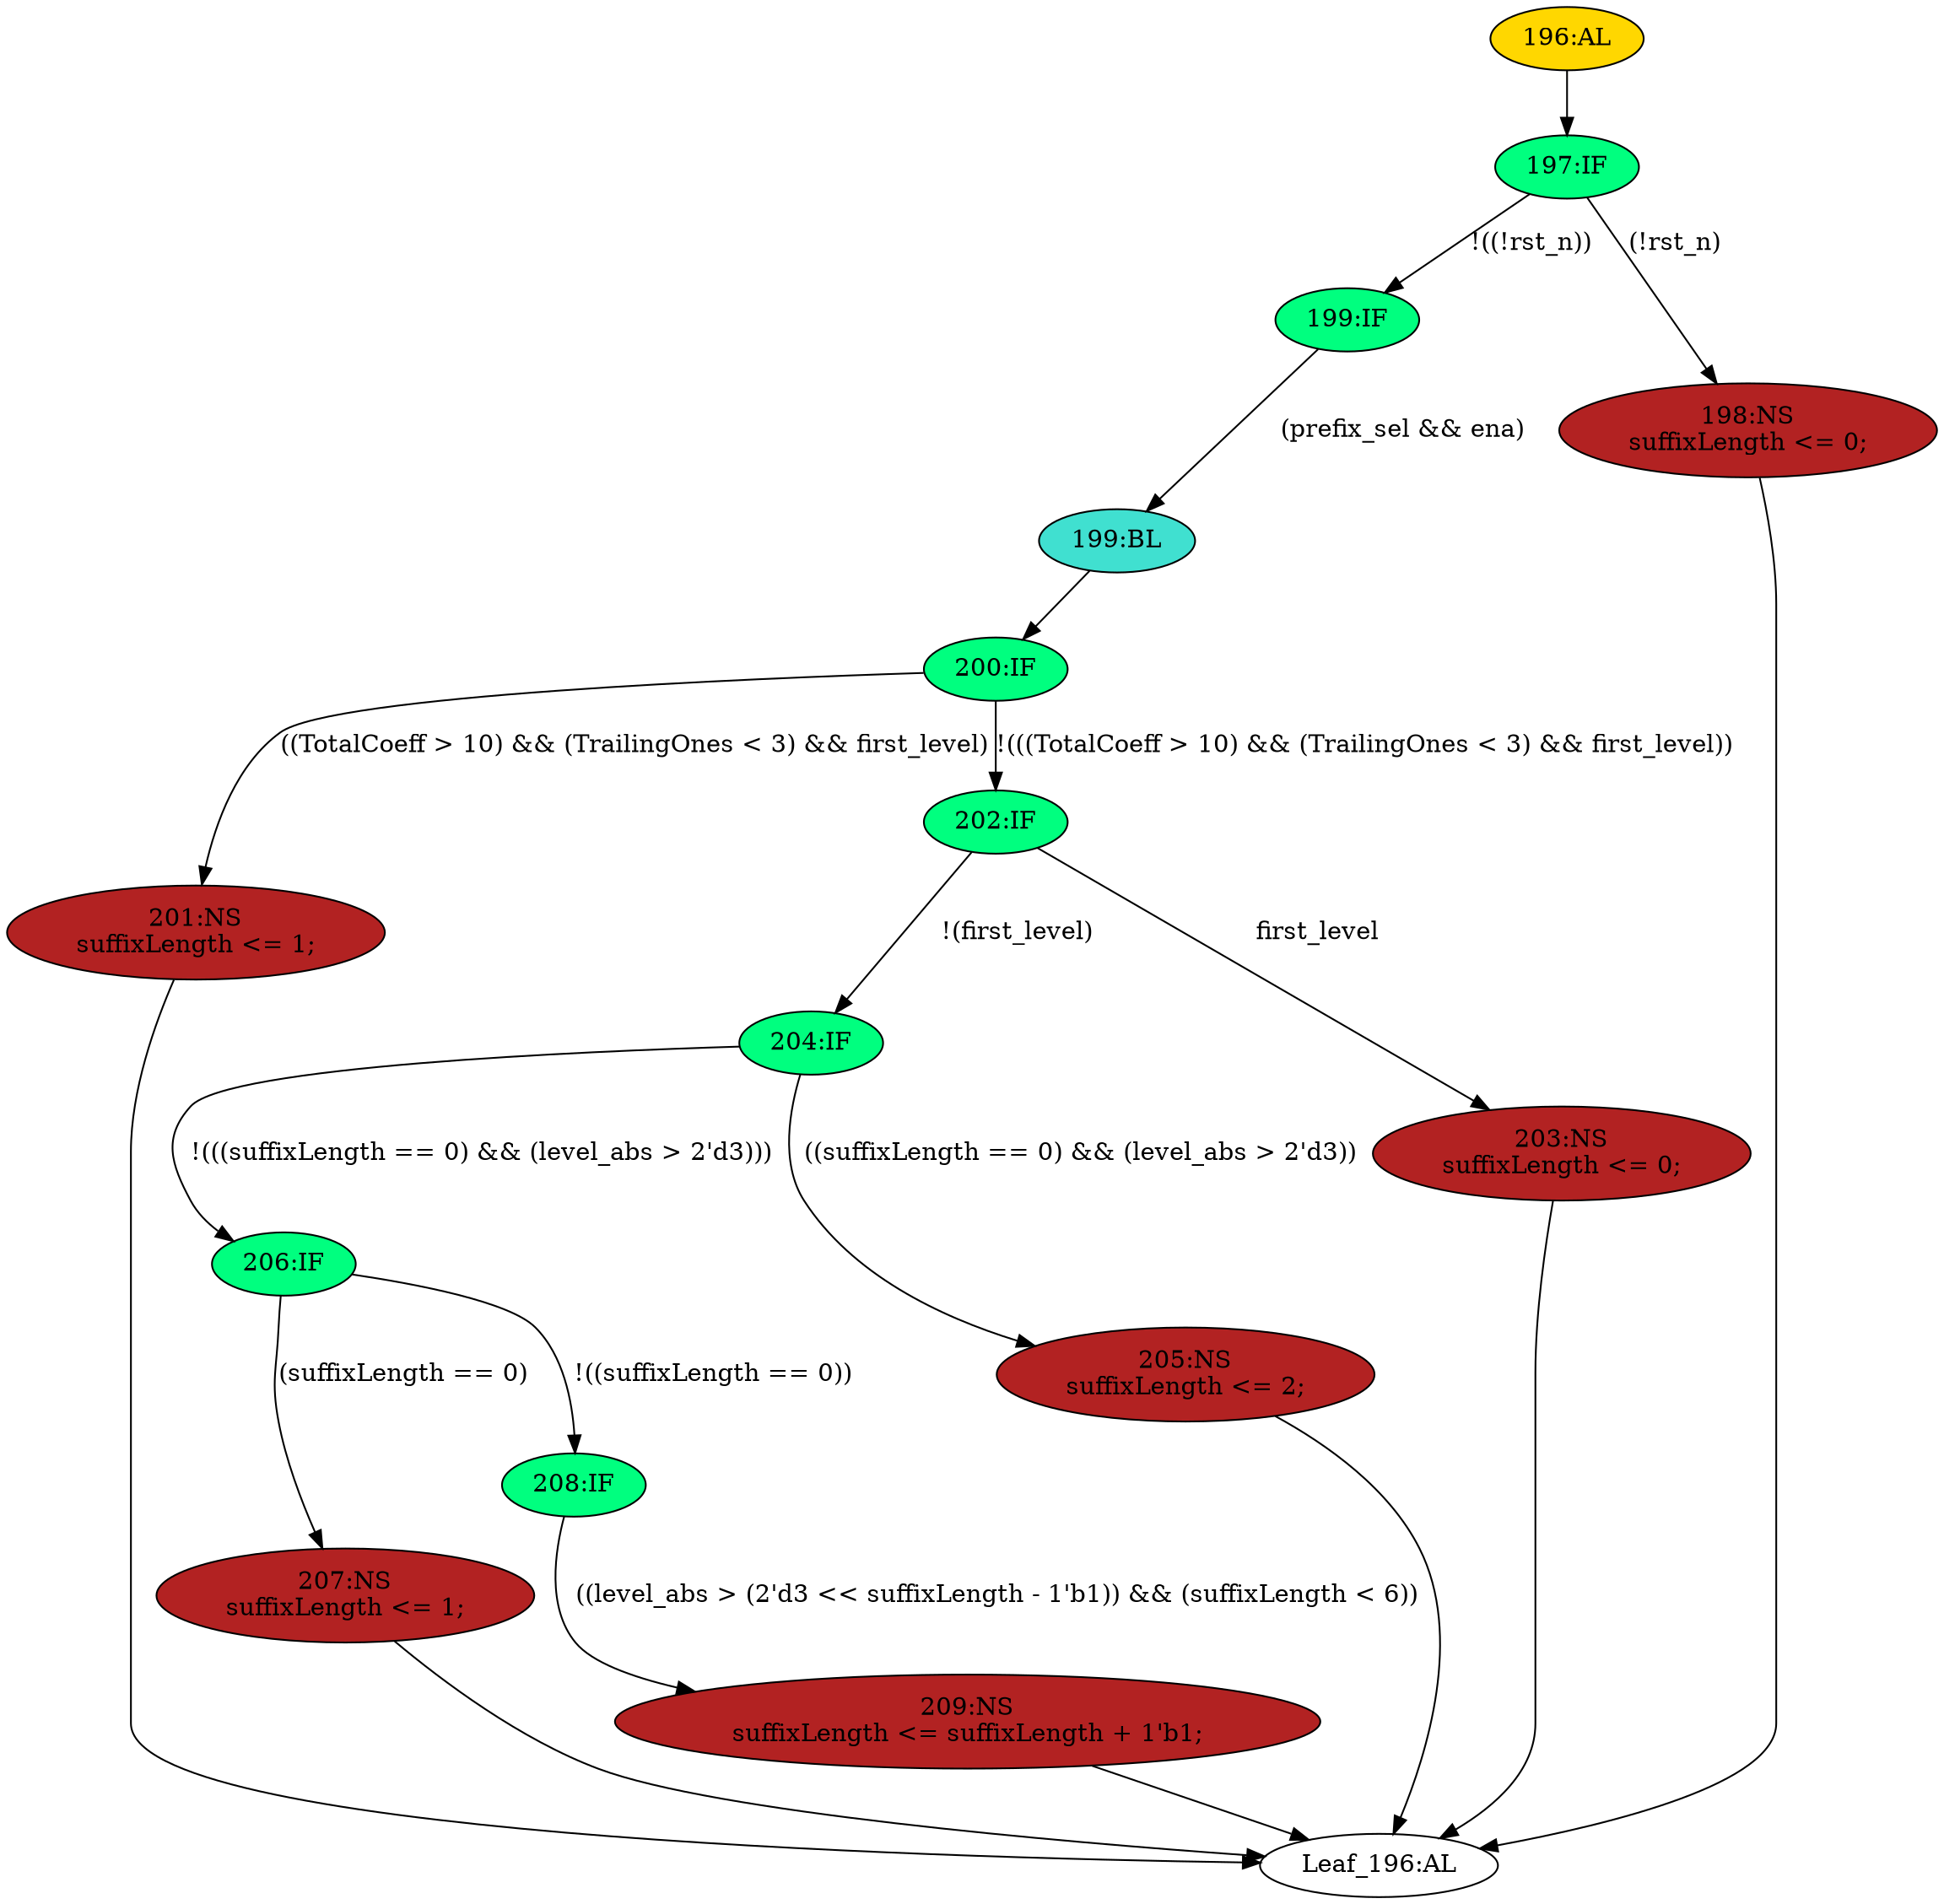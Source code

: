 strict digraph "" {
	node [label="\N"];
	"206:IF"	 [ast="<pyverilog.vparser.ast.IfStatement object at 0x7f418bac4850>",
		fillcolor=springgreen,
		label="206:IF",
		statements="[]",
		style=filled,
		typ=IfStatement];
	"207:NS"	 [ast="<pyverilog.vparser.ast.NonblockingSubstitution object at 0x7f418bae20d0>",
		fillcolor=firebrick,
		label="207:NS
suffixLength <= 1;",
		statements="[<pyverilog.vparser.ast.NonblockingSubstitution object at 0x7f418bae20d0>]",
		style=filled,
		typ=NonblockingSubstitution];
	"206:IF" -> "207:NS"	 [cond="['suffixLength']",
		label="(suffixLength == 0)",
		lineno=206];
	"208:IF"	 [ast="<pyverilog.vparser.ast.IfStatement object at 0x7f418bac4810>",
		fillcolor=springgreen,
		label="208:IF",
		statements="[]",
		style=filled,
		typ=IfStatement];
	"206:IF" -> "208:IF"	 [cond="['suffixLength']",
		label="!((suffixLength == 0))",
		lineno=206];
	"Leaf_196:AL"	 [def_var="['suffixLength']",
		label="Leaf_196:AL"];
	"207:NS" -> "Leaf_196:AL"	 [cond="[]",
		lineno=None];
	"199:BL"	 [ast="<pyverilog.vparser.ast.Block object at 0x7f418bae2390>",
		fillcolor=turquoise,
		label="199:BL",
		statements="[]",
		style=filled,
		typ=Block];
	"200:IF"	 [ast="<pyverilog.vparser.ast.IfStatement object at 0x7f418bae23d0>",
		fillcolor=springgreen,
		label="200:IF",
		statements="[]",
		style=filled,
		typ=IfStatement];
	"199:BL" -> "200:IF"	 [cond="[]",
		lineno=None];
	"209:NS"	 [ast="<pyverilog.vparser.ast.NonblockingSubstitution object at 0x7f418bac4910>",
		fillcolor=firebrick,
		label="209:NS
suffixLength <= suffixLength + 1'b1;",
		statements="[<pyverilog.vparser.ast.NonblockingSubstitution object at 0x7f418bac4910>]",
		style=filled,
		typ=NonblockingSubstitution];
	"209:NS" -> "Leaf_196:AL"	 [cond="[]",
		lineno=None];
	"201:NS"	 [ast="<pyverilog.vparser.ast.NonblockingSubstitution object at 0x7f418bae29d0>",
		fillcolor=firebrick,
		label="201:NS
suffixLength <= 1;",
		statements="[<pyverilog.vparser.ast.NonblockingSubstitution object at 0x7f418bae29d0>]",
		style=filled,
		typ=NonblockingSubstitution];
	"200:IF" -> "201:NS"	 [cond="['TotalCoeff', 'TrailingOnes', 'first_level']",
		label="((TotalCoeff > 10) && (TrailingOnes < 3) && first_level)",
		lineno=200];
	"202:IF"	 [ast="<pyverilog.vparser.ast.IfStatement object at 0x7f418bae2410>",
		fillcolor=springgreen,
		label="202:IF",
		statements="[]",
		style=filled,
		typ=IfStatement];
	"200:IF" -> "202:IF"	 [cond="['TotalCoeff', 'TrailingOnes', 'first_level']",
		label="!(((TotalCoeff > 10) && (TrailingOnes < 3) && first_level))",
		lineno=200];
	"199:IF"	 [ast="<pyverilog.vparser.ast.IfStatement object at 0x7f418bae2f50>",
		fillcolor=springgreen,
		label="199:IF",
		statements="[]",
		style=filled,
		typ=IfStatement];
	"199:IF" -> "199:BL"	 [cond="['prefix_sel', 'ena']",
		label="(prefix_sel && ena)",
		lineno=199];
	"208:IF" -> "209:NS"	 [cond="['level_abs', 'suffixLength', 'suffixLength']",
		label="((level_abs > (2'd3 << suffixLength - 1'b1)) && (suffixLength < 6))",
		lineno=208];
	"201:NS" -> "Leaf_196:AL"	 [cond="[]",
		lineno=None];
	"204:IF"	 [ast="<pyverilog.vparser.ast.IfStatement object at 0x7f418bae2450>",
		fillcolor=springgreen,
		label="204:IF",
		statements="[]",
		style=filled,
		typ=IfStatement];
	"204:IF" -> "206:IF"	 [cond="['suffixLength', 'level_abs']",
		label="!(((suffixLength == 0) && (level_abs > 2'd3)))",
		lineno=204];
	"205:NS"	 [ast="<pyverilog.vparser.ast.NonblockingSubstitution object at 0x7f418bae2490>",
		fillcolor=firebrick,
		label="205:NS
suffixLength <= 2;",
		statements="[<pyverilog.vparser.ast.NonblockingSubstitution object at 0x7f418bae2490>]",
		style=filled,
		typ=NonblockingSubstitution];
	"204:IF" -> "205:NS"	 [cond="['suffixLength', 'level_abs']",
		label="((suffixLength == 0) && (level_abs > 2'd3))",
		lineno=204];
	"202:IF" -> "204:IF"	 [cond="['first_level']",
		label="!(first_level)",
		lineno=202];
	"203:NS"	 [ast="<pyverilog.vparser.ast.NonblockingSubstitution object at 0x7f418bae2810>",
		fillcolor=firebrick,
		label="203:NS
suffixLength <= 0;",
		statements="[<pyverilog.vparser.ast.NonblockingSubstitution object at 0x7f418bae2810>]",
		style=filled,
		typ=NonblockingSubstitution];
	"202:IF" -> "203:NS"	 [cond="['first_level']",
		label=first_level,
		lineno=202];
	"198:NS"	 [ast="<pyverilog.vparser.ast.NonblockingSubstitution object at 0x7f418bae2dd0>",
		fillcolor=firebrick,
		label="198:NS
suffixLength <= 0;",
		statements="[<pyverilog.vparser.ast.NonblockingSubstitution object at 0x7f418bae2dd0>]",
		style=filled,
		typ=NonblockingSubstitution];
	"198:NS" -> "Leaf_196:AL"	 [cond="[]",
		lineno=None];
	"203:NS" -> "Leaf_196:AL"	 [cond="[]",
		lineno=None];
	"205:NS" -> "Leaf_196:AL"	 [cond="[]",
		lineno=None];
	"197:IF"	 [ast="<pyverilog.vparser.ast.IfStatement object at 0x7f418bae7090>",
		fillcolor=springgreen,
		label="197:IF",
		statements="[]",
		style=filled,
		typ=IfStatement];
	"197:IF" -> "199:IF"	 [cond="['rst_n']",
		label="!((!rst_n))",
		lineno=197];
	"197:IF" -> "198:NS"	 [cond="['rst_n']",
		label="(!rst_n)",
		lineno=197];
	"196:AL"	 [ast="<pyverilog.vparser.ast.Always object at 0x7f418bae7150>",
		clk_sens=True,
		fillcolor=gold,
		label="196:AL",
		sens="['clk', 'rst_n']",
		statements="[]",
		style=filled,
		typ=Always,
		use_var="['rst_n', 'prefix_sel', 'level_abs', 'ena', 'suffixLength', 'first_level', 'TotalCoeff', 'TrailingOnes']"];
	"196:AL" -> "197:IF"	 [cond="[]",
		lineno=None];
}
